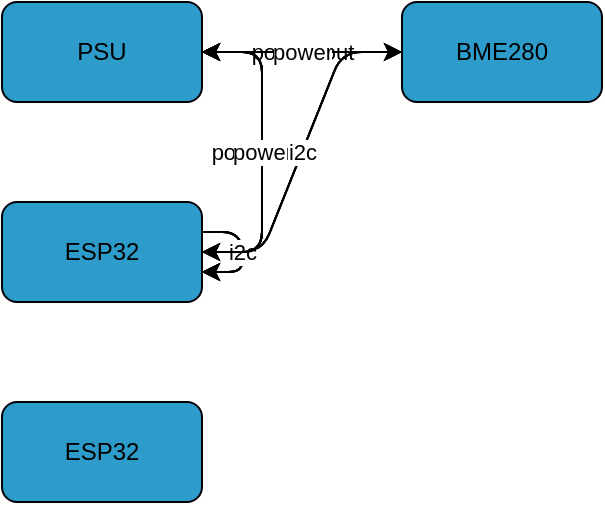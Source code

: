 <mxGraphModel dx="1190" dy="757" grid="1" gridSize="10" guides="1" tooltips="1" connect="1" arrows="1" fold="1" page="1" pageScale="1" pageWidth="850" pageHeight="1100" background="#ffffff">
  <root>
    <mxCell id="0"/>
    <mxCell id="1" parent="0"/>
    <mxCell id="91f5a2b9-faf8-4d92-9a5f-b150df76e2de" value="PSU" style="rounded=1;shape=rectangle;whiteSpace=wrap;html=1;fillColor=#2E9CCA;" vertex="1" parent="1">
      <mxGeometry x="200" y="100" width="100" height="50" as="geometry"/>
    </mxCell>
    <mxCell id="1740e394-8544-487e-9578-ce1ac0912389" value="ESP32" style="rounded=1;shape=rectangle;whiteSpace=wrap;html=1;fillColor=#2E9CCA;" vertex="1" parent="1">
      <mxGeometry x="200" y="200" width="100" height="50" as="geometry"/>
    </mxCell>
    <mxCell id="537c6c95-defa-4b2e-b4cd-e31bc16a0b22" value="ESP32" style="rounded=1;shape=rectangle;whiteSpace=wrap;html=1;fillColor=#2E9CCA;" vertex="1" parent="1">
      <mxGeometry x="200" y="300" width="100" height="50" as="geometry"/>
    </mxCell>
    <mxCell id="866ea7c4-f331-418d-bed5-19b324b597ab" value="BME280" style="rounded=1;shape=rectangle;whiteSpace=wrap;html=1;fillColor=#2E9CCA;" vertex="1" parent="1">
      <mxGeometry x="400" y="100" width="100" height="50" as="geometry"/>
    </mxCell>
    <mxCell style="edgeStyle=entityRelationEdgeStyle;rounded=1;orthogonalLoop=1;jettySize=auto;html=1;strokeColor=#000000;" value="power_out" edge="1" parent="1" source="91f5a2b9-faf8-4d92-9a5f-b150df76e2de" target="1740e394-8544-487e-9578-ce1ac0912389">
      <mxGeometry relative="1" as="geometry"/>
    </mxCell>
    <mxCell style="edgeStyle=entityRelationEdgeStyle;rounded=1;orthogonalLoop=1;jettySize=auto;html=1;strokeColor=#000000;" value="power_out" edge="1" parent="1" source="91f5a2b9-faf8-4d92-9a5f-b150df76e2de" target="866ea7c4-f331-418d-bed5-19b324b597ab">
      <mxGeometry relative="1" as="geometry"/>
    </mxCell>
    <mxCell style="edgeStyle=entityRelationEdgeStyle;rounded=1;orthogonalLoop=1;jettySize=auto;html=1;strokeColor=#000000;" value="power_out" edge="1" parent="1" source="91f5a2b9-faf8-4d92-9a5f-b150df76e2de" target="1740e394-8544-487e-9578-ce1ac0912389">
      <mxGeometry relative="1" as="geometry"/>
    </mxCell>
    <mxCell style="edgeStyle=entityRelationEdgeStyle;rounded=1;orthogonalLoop=1;jettySize=auto;html=1;strokeColor=#000000;" value="i2c" edge="1" parent="1" source="1740e394-8544-487e-9578-ce1ac0912389" target="866ea7c4-f331-418d-bed5-19b324b597ab">
      <mxGeometry relative="1" as="geometry"/>
    </mxCell>
    <mxCell style="edgeStyle=entityRelationEdgeStyle;rounded=1;orthogonalLoop=1;jettySize=auto;html=1;strokeColor=#000000;" value="i2c" edge="1" parent="1" source="1740e394-8544-487e-9578-ce1ac0912389" target="1740e394-8544-487e-9578-ce1ac0912389">
      <mxGeometry relative="1" as="geometry"/>
    </mxCell>
    <mxCell style="edgeStyle=entityRelationEdgeStyle;rounded=1;orthogonalLoop=1;jettySize=auto;html=1;strokeColor=#000000;" value="i2c" edge="1" parent="1" source="1740e394-8544-487e-9578-ce1ac0912389" target="1740e394-8544-487e-9578-ce1ac0912389">
      <mxGeometry relative="1" as="geometry"/>
    </mxCell>
    <mxCell style="edgeStyle=entityRelationEdgeStyle;rounded=1;orthogonalLoop=1;jettySize=auto;html=1;strokeColor=#000000;" value="i2c" edge="1" parent="1" source="1740e394-8544-487e-9578-ce1ac0912389" target="866ea7c4-f331-418d-bed5-19b324b597ab">
      <mxGeometry relative="1" as="geometry"/>
    </mxCell>
    <mxCell style="edgeStyle=entityRelationEdgeStyle;rounded=1;orthogonalLoop=1;jettySize=auto;html=1;strokeColor=#000000;" value="i2c" edge="1" parent="1" source="1740e394-8544-487e-9578-ce1ac0912389" target="1740e394-8544-487e-9578-ce1ac0912389">
      <mxGeometry relative="1" as="geometry"/>
    </mxCell>
    <mxCell style="edgeStyle=entityRelationEdgeStyle;rounded=1;orthogonalLoop=1;jettySize=auto;html=1;strokeColor=#000000;" value="i2c" edge="1" parent="1" source="1740e394-8544-487e-9578-ce1ac0912389" target="1740e394-8544-487e-9578-ce1ac0912389">
      <mxGeometry relative="1" as="geometry"/>
    </mxCell>
    <mxCell style="edgeStyle=entityRelationEdgeStyle;rounded=1;orthogonalLoop=1;jettySize=auto;html=1;strokeColor=#000000;" value="power" edge="1" parent="1" source="1740e394-8544-487e-9578-ce1ac0912389" target="91f5a2b9-faf8-4d92-9a5f-b150df76e2de">
      <mxGeometry relative="1" as="geometry"/>
    </mxCell>
    <mxCell style="edgeStyle=entityRelationEdgeStyle;rounded=1;orthogonalLoop=1;jettySize=auto;html=1;strokeColor=#000000;" value="power" edge="1" parent="1" source="1740e394-8544-487e-9578-ce1ac0912389" target="91f5a2b9-faf8-4d92-9a5f-b150df76e2de">
      <mxGeometry relative="1" as="geometry"/>
    </mxCell>
    <mxCell style="edgeStyle=entityRelationEdgeStyle;rounded=1;orthogonalLoop=1;jettySize=auto;html=1;strokeColor=#000000;" value="power" edge="1" parent="1" source="1740e394-8544-487e-9578-ce1ac0912389" target="91f5a2b9-faf8-4d92-9a5f-b150df76e2de">
      <mxGeometry relative="1" as="geometry"/>
    </mxCell>
    <mxCell style="edgeStyle=entityRelationEdgeStyle;rounded=1;orthogonalLoop=1;jettySize=auto;html=1;strokeColor=#000000;" value="power" edge="1" parent="1" source="1740e394-8544-487e-9578-ce1ac0912389" target="91f5a2b9-faf8-4d92-9a5f-b150df76e2de">
      <mxGeometry relative="1" as="geometry"/>
    </mxCell>
    <mxCell style="edgeStyle=entityRelationEdgeStyle;rounded=1;orthogonalLoop=1;jettySize=auto;html=1;strokeColor=#000000;" value="i2c" edge="1" parent="1" source="866ea7c4-f331-418d-bed5-19b324b597ab" target="1740e394-8544-487e-9578-ce1ac0912389">
      <mxGeometry relative="1" as="geometry"/>
    </mxCell>
    <mxCell style="edgeStyle=entityRelationEdgeStyle;rounded=1;orthogonalLoop=1;jettySize=auto;html=1;strokeColor=#000000;" value="power" edge="1" parent="1" source="866ea7c4-f331-418d-bed5-19b324b597ab" target="91f5a2b9-faf8-4d92-9a5f-b150df76e2de">
      <mxGeometry relative="1" as="geometry"/>
    </mxCell>
  </root>
</mxGraphModel>
